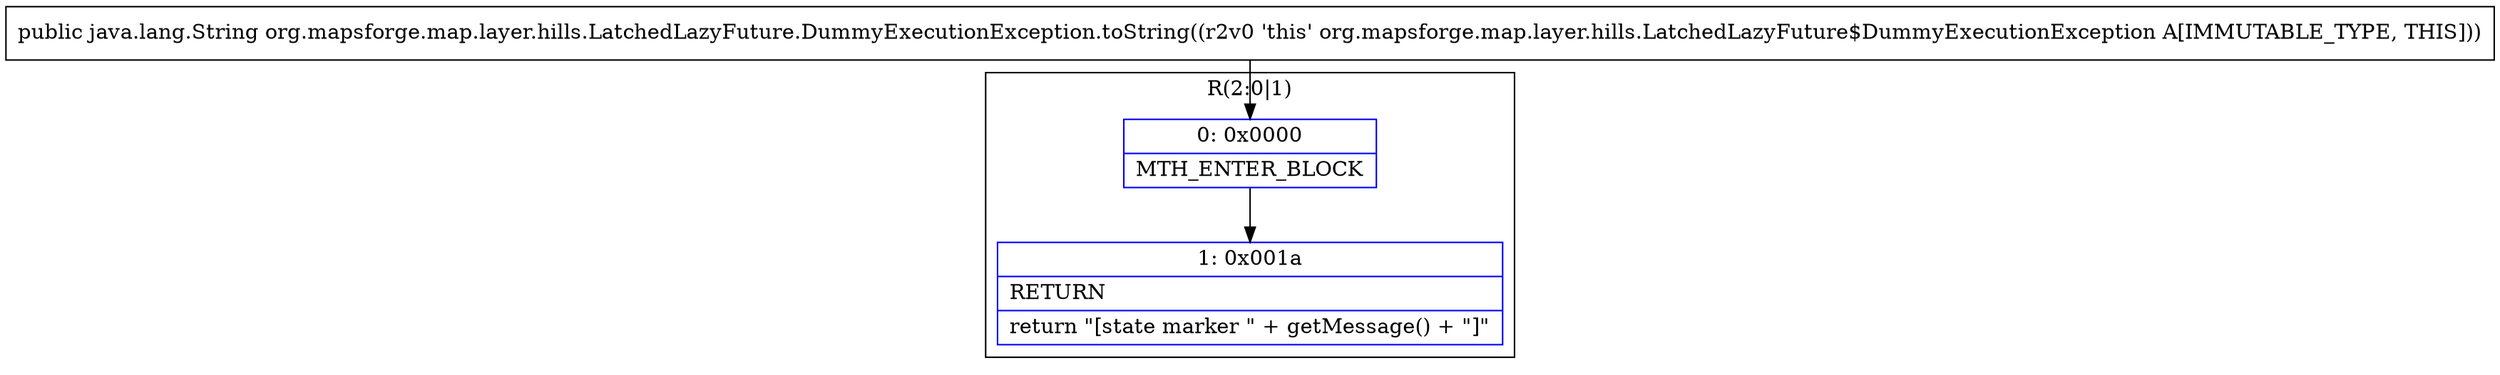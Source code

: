 digraph "CFG fororg.mapsforge.map.layer.hills.LatchedLazyFuture.DummyExecutionException.toString()Ljava\/lang\/String;" {
subgraph cluster_Region_281605334 {
label = "R(2:0|1)";
node [shape=record,color=blue];
Node_0 [shape=record,label="{0\:\ 0x0000|MTH_ENTER_BLOCK\l}"];
Node_1 [shape=record,label="{1\:\ 0x001a|RETURN\l|return \"[state marker \" + getMessage() + \"]\"\l}"];
}
MethodNode[shape=record,label="{public java.lang.String org.mapsforge.map.layer.hills.LatchedLazyFuture.DummyExecutionException.toString((r2v0 'this' org.mapsforge.map.layer.hills.LatchedLazyFuture$DummyExecutionException A[IMMUTABLE_TYPE, THIS])) }"];
MethodNode -> Node_0;
Node_0 -> Node_1;
}

